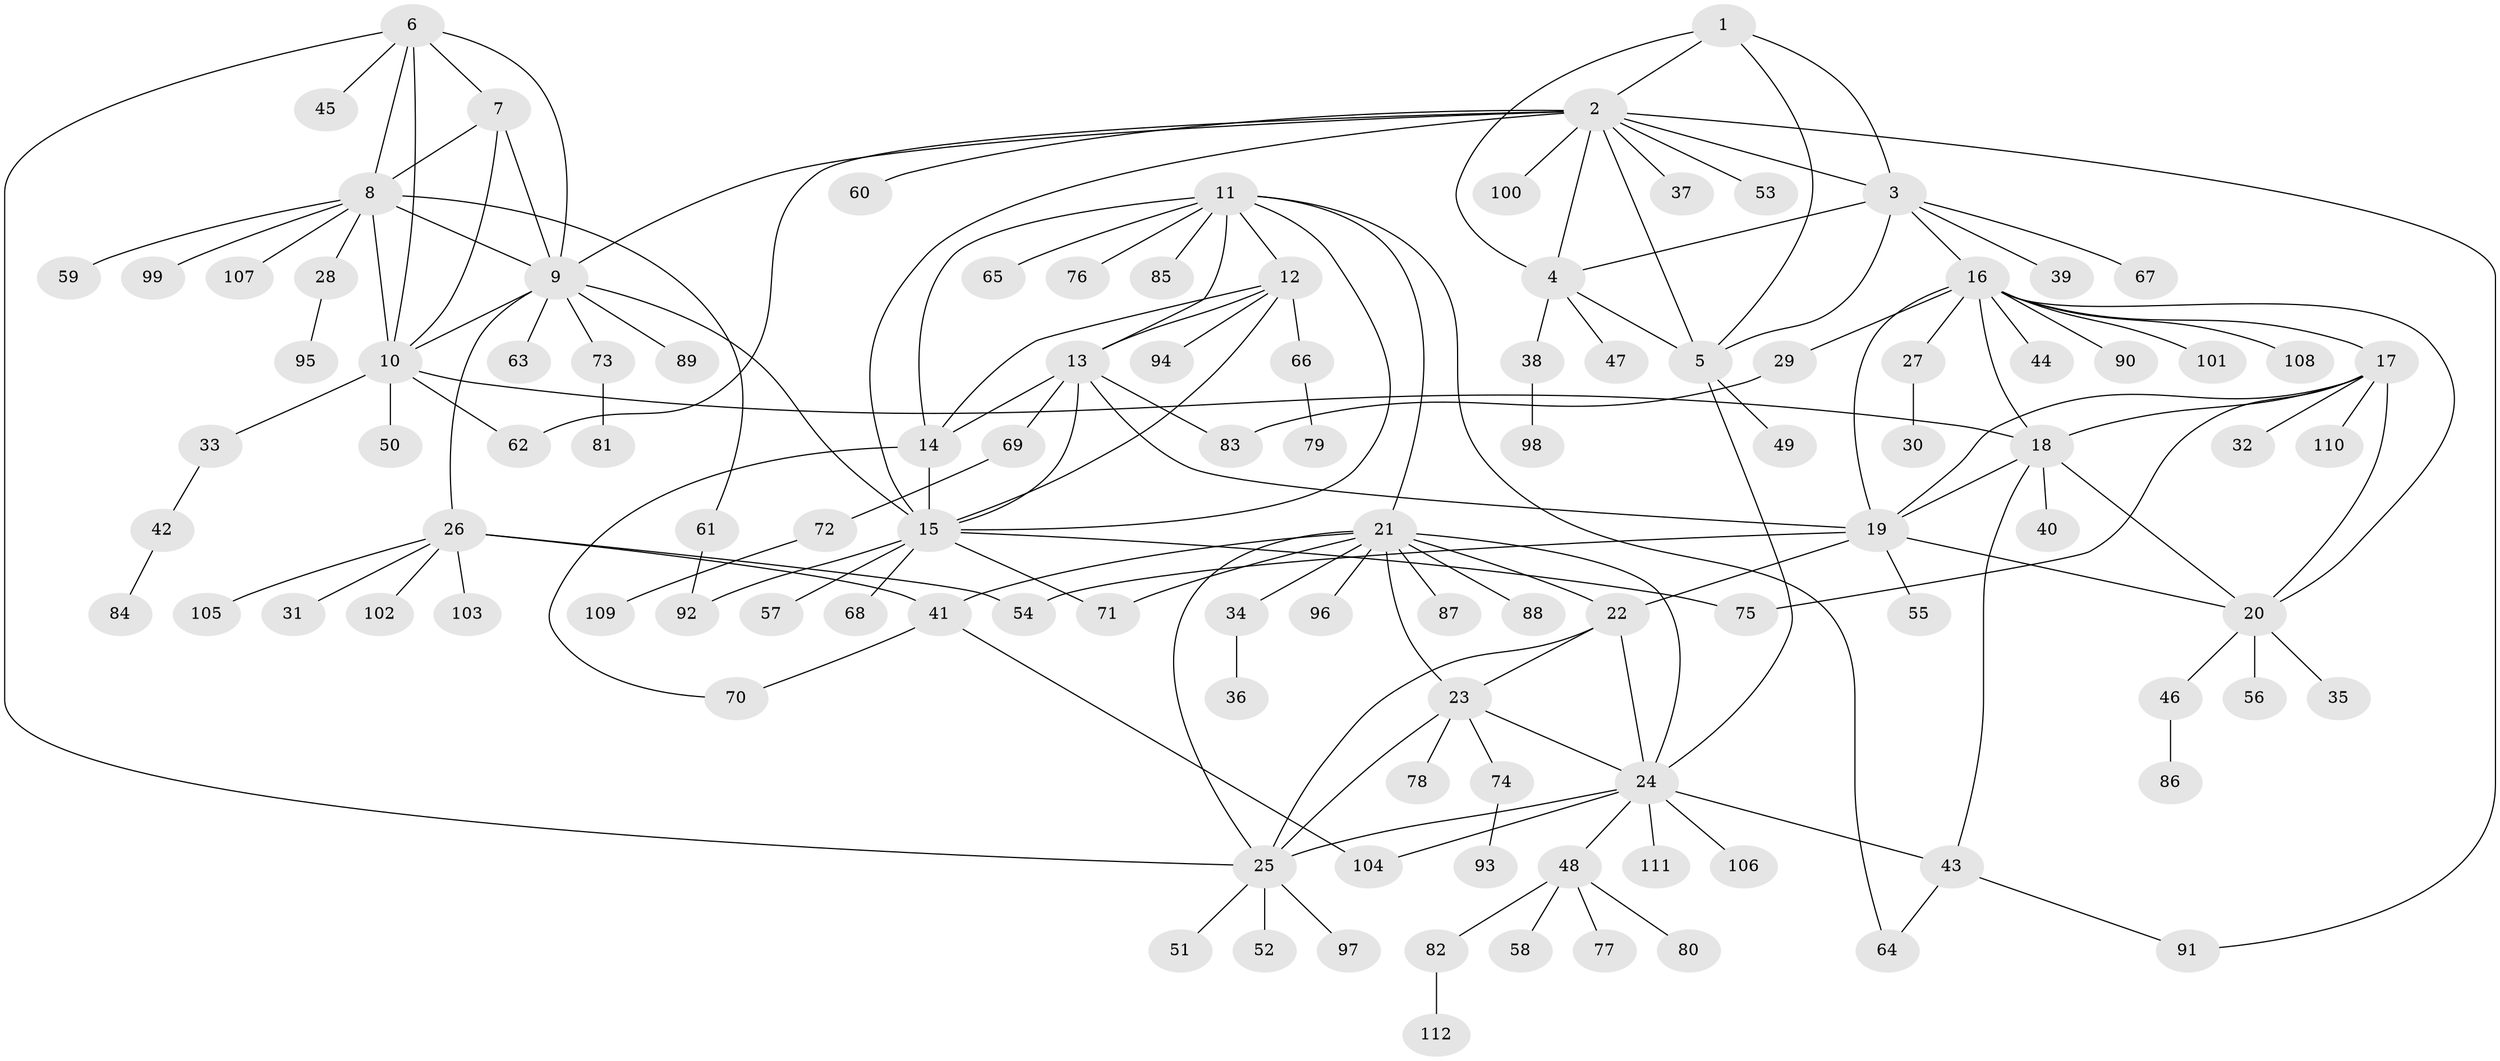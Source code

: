 // Generated by graph-tools (version 1.1) at 2025/37/03/09/25 02:37:25]
// undirected, 112 vertices, 159 edges
graph export_dot {
graph [start="1"]
  node [color=gray90,style=filled];
  1;
  2;
  3;
  4;
  5;
  6;
  7;
  8;
  9;
  10;
  11;
  12;
  13;
  14;
  15;
  16;
  17;
  18;
  19;
  20;
  21;
  22;
  23;
  24;
  25;
  26;
  27;
  28;
  29;
  30;
  31;
  32;
  33;
  34;
  35;
  36;
  37;
  38;
  39;
  40;
  41;
  42;
  43;
  44;
  45;
  46;
  47;
  48;
  49;
  50;
  51;
  52;
  53;
  54;
  55;
  56;
  57;
  58;
  59;
  60;
  61;
  62;
  63;
  64;
  65;
  66;
  67;
  68;
  69;
  70;
  71;
  72;
  73;
  74;
  75;
  76;
  77;
  78;
  79;
  80;
  81;
  82;
  83;
  84;
  85;
  86;
  87;
  88;
  89;
  90;
  91;
  92;
  93;
  94;
  95;
  96;
  97;
  98;
  99;
  100;
  101;
  102;
  103;
  104;
  105;
  106;
  107;
  108;
  109;
  110;
  111;
  112;
  1 -- 2;
  1 -- 3;
  1 -- 4;
  1 -- 5;
  2 -- 3;
  2 -- 4;
  2 -- 5;
  2 -- 9;
  2 -- 15;
  2 -- 37;
  2 -- 53;
  2 -- 60;
  2 -- 62;
  2 -- 91;
  2 -- 100;
  3 -- 4;
  3 -- 5;
  3 -- 16;
  3 -- 39;
  3 -- 67;
  4 -- 5;
  4 -- 38;
  4 -- 47;
  5 -- 24;
  5 -- 49;
  6 -- 7;
  6 -- 8;
  6 -- 9;
  6 -- 10;
  6 -- 25;
  6 -- 45;
  7 -- 8;
  7 -- 9;
  7 -- 10;
  8 -- 9;
  8 -- 10;
  8 -- 28;
  8 -- 59;
  8 -- 61;
  8 -- 99;
  8 -- 107;
  9 -- 10;
  9 -- 15;
  9 -- 26;
  9 -- 63;
  9 -- 73;
  9 -- 89;
  10 -- 18;
  10 -- 33;
  10 -- 50;
  10 -- 62;
  11 -- 12;
  11 -- 13;
  11 -- 14;
  11 -- 15;
  11 -- 21;
  11 -- 64;
  11 -- 65;
  11 -- 76;
  11 -- 85;
  12 -- 13;
  12 -- 14;
  12 -- 15;
  12 -- 66;
  12 -- 94;
  13 -- 14;
  13 -- 15;
  13 -- 19;
  13 -- 69;
  13 -- 83;
  14 -- 15;
  14 -- 70;
  15 -- 57;
  15 -- 68;
  15 -- 71;
  15 -- 75;
  15 -- 92;
  16 -- 17;
  16 -- 18;
  16 -- 19;
  16 -- 20;
  16 -- 27;
  16 -- 29;
  16 -- 44;
  16 -- 90;
  16 -- 101;
  16 -- 108;
  17 -- 18;
  17 -- 19;
  17 -- 20;
  17 -- 32;
  17 -- 75;
  17 -- 110;
  18 -- 19;
  18 -- 20;
  18 -- 40;
  18 -- 43;
  19 -- 20;
  19 -- 22;
  19 -- 54;
  19 -- 55;
  20 -- 35;
  20 -- 46;
  20 -- 56;
  21 -- 22;
  21 -- 23;
  21 -- 24;
  21 -- 25;
  21 -- 34;
  21 -- 41;
  21 -- 71;
  21 -- 87;
  21 -- 88;
  21 -- 96;
  22 -- 23;
  22 -- 24;
  22 -- 25;
  23 -- 24;
  23 -- 25;
  23 -- 74;
  23 -- 78;
  24 -- 25;
  24 -- 43;
  24 -- 48;
  24 -- 104;
  24 -- 106;
  24 -- 111;
  25 -- 51;
  25 -- 52;
  25 -- 97;
  26 -- 31;
  26 -- 41;
  26 -- 54;
  26 -- 102;
  26 -- 103;
  26 -- 105;
  27 -- 30;
  28 -- 95;
  29 -- 83;
  33 -- 42;
  34 -- 36;
  38 -- 98;
  41 -- 70;
  41 -- 104;
  42 -- 84;
  43 -- 64;
  43 -- 91;
  46 -- 86;
  48 -- 58;
  48 -- 77;
  48 -- 80;
  48 -- 82;
  61 -- 92;
  66 -- 79;
  69 -- 72;
  72 -- 109;
  73 -- 81;
  74 -- 93;
  82 -- 112;
}
